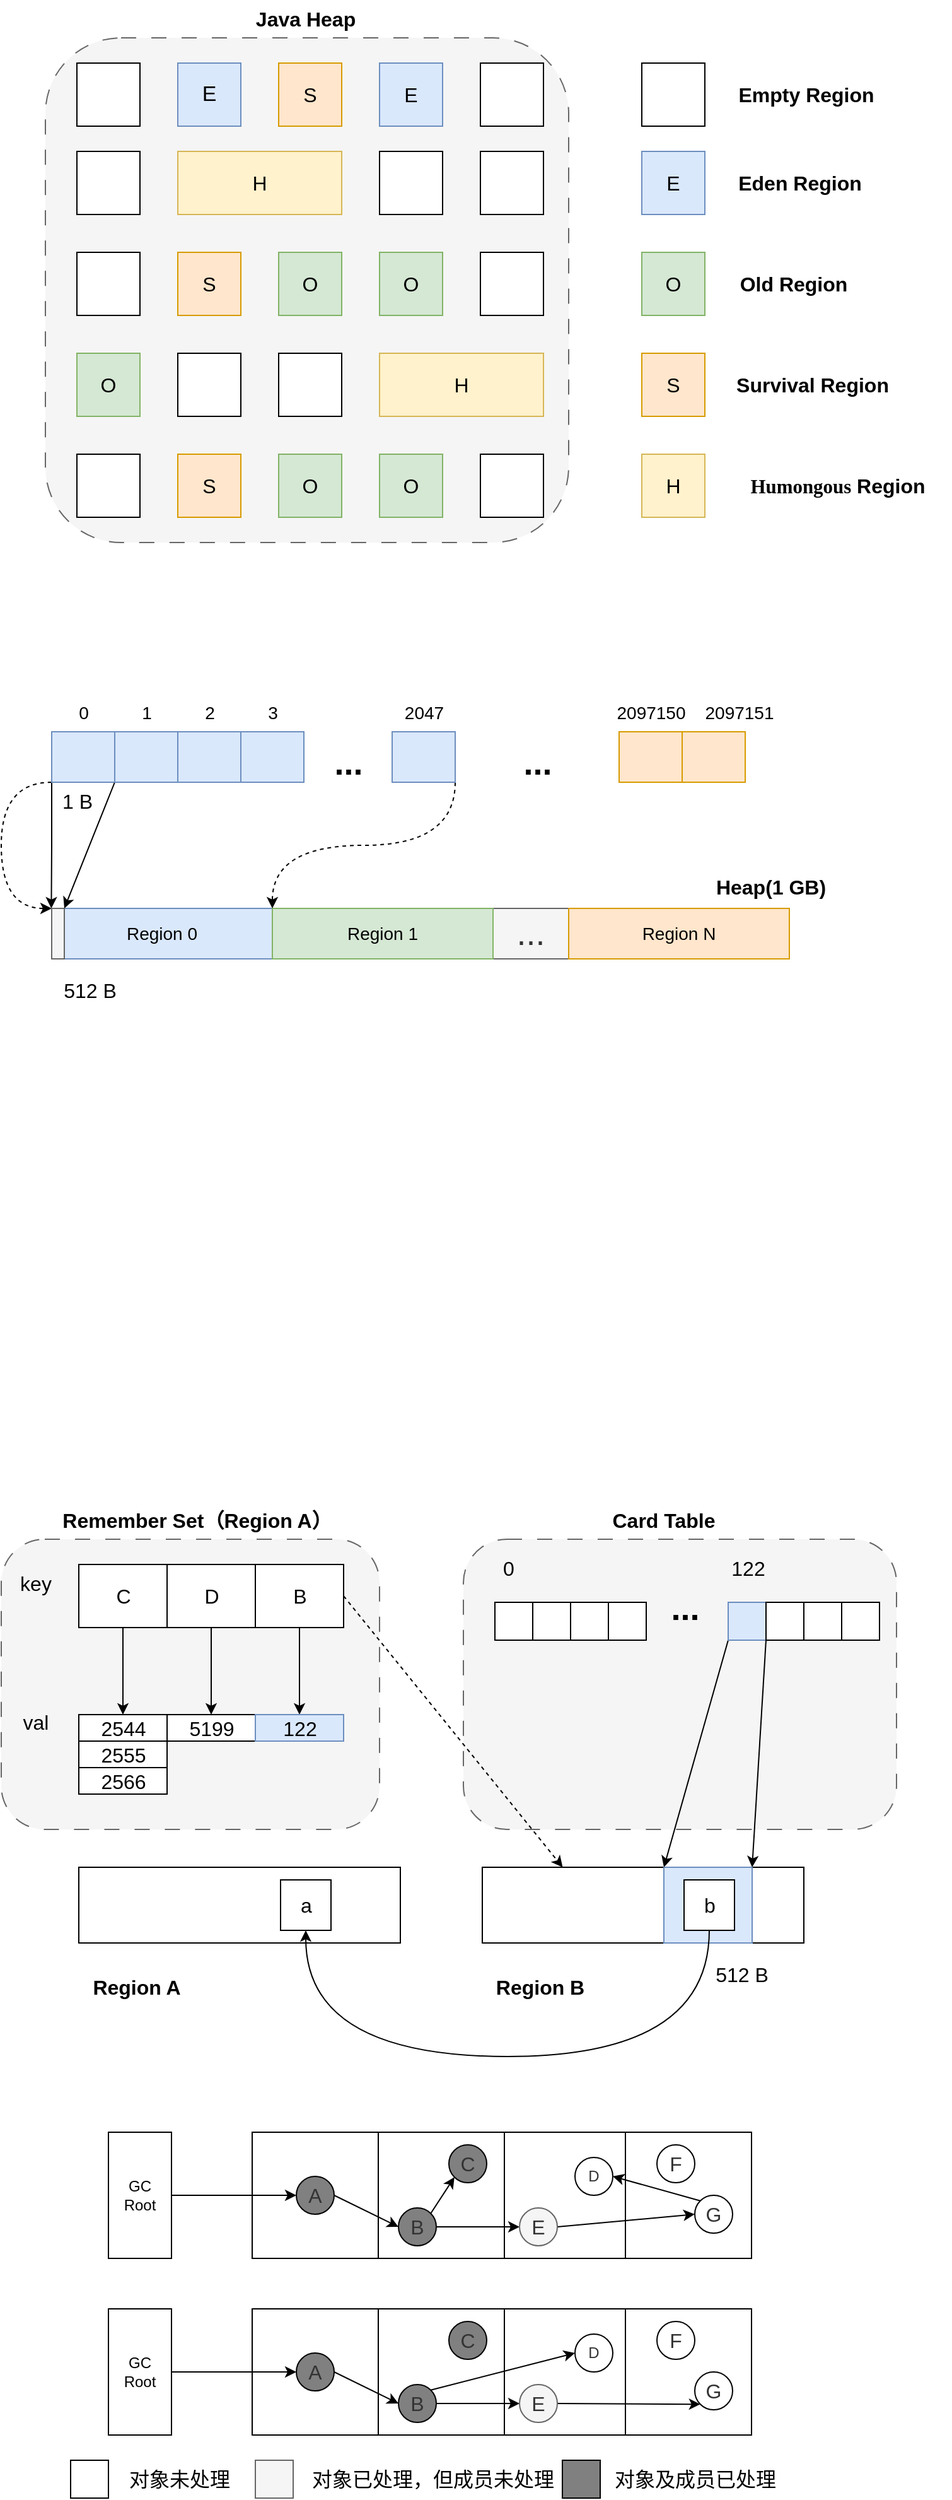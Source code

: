 <mxfile version="26.1.0">
  <diagram name="Page-1" id="daWoOnqVL3Qvlv4FxPXX">
    <mxGraphModel dx="1426" dy="755" grid="1" gridSize="10" guides="1" tooltips="1" connect="1" arrows="1" fold="1" page="1" pageScale="1" pageWidth="827" pageHeight="1169" math="0" shadow="0">
      <root>
        <mxCell id="0" />
        <mxCell id="1" parent="0" />
        <mxCell id="C7zwVaZpVoq7OwNHpYie-4" value="" style="rounded=1;whiteSpace=wrap;html=1;fillColor=#f5f5f5;fontColor=#333333;strokeColor=#666666;dashed=1;dashPattern=12 12;" vertex="1" parent="1">
          <mxGeometry x="426.5" y="1240" width="343.5" height="230" as="geometry" />
        </mxCell>
        <mxCell id="C7zwVaZpVoq7OwNHpYie-3" value="" style="rounded=1;whiteSpace=wrap;html=1;fillColor=#f5f5f5;fontColor=#333333;strokeColor=#666666;dashed=1;dashPattern=12 12;" vertex="1" parent="1">
          <mxGeometry x="60" y="1240" width="300" height="230" as="geometry" />
        </mxCell>
        <mxCell id="C7zwVaZpVoq7OwNHpYie-1" value="" style="rounded=1;whiteSpace=wrap;html=1;fillColor=#f5f5f5;fontColor=#333333;strokeColor=#666666;dashed=1;dashPattern=12 12;" vertex="1" parent="1">
          <mxGeometry x="95" y="50" width="415" height="400" as="geometry" />
        </mxCell>
        <mxCell id="U7i6rQqiulTeXCKuAOPm-145" value="" style="whiteSpace=wrap;html=1;aspect=fixed;" parent="1" vertex="1">
          <mxGeometry x="259" y="1850" width="100" height="100" as="geometry" />
        </mxCell>
        <mxCell id="U7i6rQqiulTeXCKuAOPm-147" value="" style="whiteSpace=wrap;html=1;aspect=fixed;" parent="1" vertex="1">
          <mxGeometry x="359" y="1850" width="100" height="100" as="geometry" />
        </mxCell>
        <mxCell id="U7i6rQqiulTeXCKuAOPm-148" value="" style="whiteSpace=wrap;html=1;aspect=fixed;" parent="1" vertex="1">
          <mxGeometry x="459" y="1850" width="100" height="100" as="geometry" />
        </mxCell>
        <mxCell id="U7i6rQqiulTeXCKuAOPm-149" value="" style="whiteSpace=wrap;html=1;aspect=fixed;" parent="1" vertex="1">
          <mxGeometry x="555" y="1850" width="100" height="100" as="geometry" />
        </mxCell>
        <mxCell id="U7i6rQqiulTeXCKuAOPm-124" value="" style="whiteSpace=wrap;html=1;aspect=fixed;" parent="1" vertex="1">
          <mxGeometry x="259" y="1710" width="100" height="100" as="geometry" />
        </mxCell>
        <mxCell id="U7i6rQqiulTeXCKuAOPm-126" value="" style="whiteSpace=wrap;html=1;aspect=fixed;" parent="1" vertex="1">
          <mxGeometry x="359" y="1710" width="100" height="100" as="geometry" />
        </mxCell>
        <mxCell id="U7i6rQqiulTeXCKuAOPm-127" value="" style="whiteSpace=wrap;html=1;aspect=fixed;" parent="1" vertex="1">
          <mxGeometry x="459" y="1710" width="100" height="100" as="geometry" />
        </mxCell>
        <mxCell id="U7i6rQqiulTeXCKuAOPm-128" value="" style="whiteSpace=wrap;html=1;aspect=fixed;" parent="1" vertex="1">
          <mxGeometry x="555" y="1710" width="100" height="100" as="geometry" />
        </mxCell>
        <mxCell id="U7i6rQqiulTeXCKuAOPm-97" value="" style="rounded=0;whiteSpace=wrap;html=1;" parent="1" vertex="1">
          <mxGeometry x="441.5" y="1500" width="255" height="60" as="geometry" />
        </mxCell>
        <mxCell id="U7i6rQqiulTeXCKuAOPm-117" value="" style="rounded=0;whiteSpace=wrap;html=1;fillColor=#dae8fc;strokeColor=#6c8ebf;" parent="1" vertex="1">
          <mxGeometry x="585.5" y="1500" width="70" height="60" as="geometry" />
        </mxCell>
        <mxCell id="U7i6rQqiulTeXCKuAOPm-2" value="" style="rounded=0;whiteSpace=wrap;html=1;shadow=0;" parent="1" vertex="1">
          <mxGeometry x="120" y="70" width="50" height="50" as="geometry" />
        </mxCell>
        <mxCell id="U7i6rQqiulTeXCKuAOPm-3" value="&lt;font style=&quot;font-size: 17px;&quot;&gt;E&lt;/font&gt;" style="rounded=0;whiteSpace=wrap;html=1;shadow=0;fillColor=#dae8fc;strokeColor=#6c8ebf;" parent="1" vertex="1">
          <mxGeometry x="200" y="70" width="50" height="50" as="geometry" />
        </mxCell>
        <mxCell id="U7i6rQqiulTeXCKuAOPm-4" value="S" style="rounded=0;whiteSpace=wrap;html=1;fontSize=16;shadow=0;fillColor=#ffe6cc;strokeColor=#d79b00;" parent="1" vertex="1">
          <mxGeometry x="280" y="70" width="50" height="50" as="geometry" />
        </mxCell>
        <mxCell id="U7i6rQqiulTeXCKuAOPm-5" value="E" style="rounded=0;whiteSpace=wrap;html=1;fontSize=16;shadow=0;fillColor=#dae8fc;strokeColor=#6c8ebf;" parent="1" vertex="1">
          <mxGeometry x="360" y="70" width="50" height="50" as="geometry" />
        </mxCell>
        <mxCell id="U7i6rQqiulTeXCKuAOPm-6" value="" style="rounded=0;whiteSpace=wrap;html=1;shadow=0;" parent="1" vertex="1">
          <mxGeometry x="440" y="70" width="50" height="50" as="geometry" />
        </mxCell>
        <mxCell id="U7i6rQqiulTeXCKuAOPm-7" value="" style="rounded=0;whiteSpace=wrap;html=1;shadow=0;" parent="1" vertex="1">
          <mxGeometry x="120" y="140" width="50" height="50" as="geometry" />
        </mxCell>
        <mxCell id="U7i6rQqiulTeXCKuAOPm-8" value="H" style="rounded=0;whiteSpace=wrap;html=1;fontSize=16;shadow=0;fillColor=#fff2cc;strokeColor=#d6b656;" parent="1" vertex="1">
          <mxGeometry x="200" y="140" width="130" height="50" as="geometry" />
        </mxCell>
        <mxCell id="U7i6rQqiulTeXCKuAOPm-10" value="" style="rounded=0;whiteSpace=wrap;html=1;shadow=0;" parent="1" vertex="1">
          <mxGeometry x="360" y="140" width="50" height="50" as="geometry" />
        </mxCell>
        <mxCell id="U7i6rQqiulTeXCKuAOPm-11" value="" style="rounded=0;whiteSpace=wrap;html=1;shadow=0;" parent="1" vertex="1">
          <mxGeometry x="440" y="140" width="50" height="50" as="geometry" />
        </mxCell>
        <mxCell id="U7i6rQqiulTeXCKuAOPm-12" value="" style="rounded=0;whiteSpace=wrap;html=1;shadow=0;" parent="1" vertex="1">
          <mxGeometry x="120" y="220" width="50" height="50" as="geometry" />
        </mxCell>
        <mxCell id="U7i6rQqiulTeXCKuAOPm-13" value="S" style="rounded=0;whiteSpace=wrap;html=1;fontSize=16;shadow=0;fillColor=#ffe6cc;strokeColor=#d79b00;" parent="1" vertex="1">
          <mxGeometry x="200" y="220" width="50" height="50" as="geometry" />
        </mxCell>
        <mxCell id="U7i6rQqiulTeXCKuAOPm-14" value="O" style="rounded=0;whiteSpace=wrap;html=1;fontSize=16;shadow=0;fillColor=#d5e8d4;strokeColor=#82b366;" parent="1" vertex="1">
          <mxGeometry x="280" y="220" width="50" height="50" as="geometry" />
        </mxCell>
        <mxCell id="U7i6rQqiulTeXCKuAOPm-15" value="O" style="rounded=0;whiteSpace=wrap;html=1;fontSize=16;shadow=0;fillColor=#d5e8d4;strokeColor=#82b366;" parent="1" vertex="1">
          <mxGeometry x="360" y="220" width="50" height="50" as="geometry" />
        </mxCell>
        <mxCell id="U7i6rQqiulTeXCKuAOPm-16" value="" style="rounded=0;whiteSpace=wrap;html=1;shadow=0;" parent="1" vertex="1">
          <mxGeometry x="440" y="220" width="50" height="50" as="geometry" />
        </mxCell>
        <mxCell id="U7i6rQqiulTeXCKuAOPm-17" value="O" style="rounded=0;whiteSpace=wrap;html=1;fontSize=16;shadow=0;fillColor=#d5e8d4;strokeColor=#82b366;" parent="1" vertex="1">
          <mxGeometry x="120" y="300" width="50" height="50" as="geometry" />
        </mxCell>
        <mxCell id="U7i6rQqiulTeXCKuAOPm-18" value="" style="rounded=0;whiteSpace=wrap;html=1;shadow=0;" parent="1" vertex="1">
          <mxGeometry x="200" y="300" width="50" height="50" as="geometry" />
        </mxCell>
        <mxCell id="U7i6rQqiulTeXCKuAOPm-19" value="" style="rounded=0;whiteSpace=wrap;html=1;shadow=0;" parent="1" vertex="1">
          <mxGeometry x="280" y="300" width="50" height="50" as="geometry" />
        </mxCell>
        <mxCell id="U7i6rQqiulTeXCKuAOPm-21" value="H" style="rounded=0;whiteSpace=wrap;html=1;fontSize=16;shadow=0;fillColor=#fff2cc;strokeColor=#d6b656;" parent="1" vertex="1">
          <mxGeometry x="360" y="300" width="130" height="50" as="geometry" />
        </mxCell>
        <mxCell id="U7i6rQqiulTeXCKuAOPm-22" value="" style="rounded=0;whiteSpace=wrap;html=1;shadow=0;" parent="1" vertex="1">
          <mxGeometry x="568" y="70" width="50" height="50" as="geometry" />
        </mxCell>
        <mxCell id="U7i6rQqiulTeXCKuAOPm-23" value="&lt;font style=&quot;font-size: 16px;&quot;&gt;&lt;b&gt;Empty Region&lt;/b&gt;&lt;/font&gt;" style="text;html=1;align=center;verticalAlign=middle;resizable=0;points=[];autosize=1;strokeColor=none;fillColor=none;shadow=0;" parent="1" vertex="1">
          <mxGeometry x="633" y="80" width="130" height="30" as="geometry" />
        </mxCell>
        <mxCell id="U7i6rQqiulTeXCKuAOPm-24" value="E" style="rounded=0;whiteSpace=wrap;html=1;fontSize=16;shadow=0;fillColor=#dae8fc;strokeColor=#6c8ebf;" parent="1" vertex="1">
          <mxGeometry x="568" y="140" width="50" height="50" as="geometry" />
        </mxCell>
        <mxCell id="U7i6rQqiulTeXCKuAOPm-25" value="&lt;font style=&quot;font-size: 16px;&quot;&gt;&lt;b&gt;Eden Region&lt;/b&gt;&lt;/font&gt;" style="text;html=1;align=center;verticalAlign=middle;resizable=0;points=[];autosize=1;strokeColor=none;fillColor=none;shadow=0;" parent="1" vertex="1">
          <mxGeometry x="633" y="150" width="120" height="30" as="geometry" />
        </mxCell>
        <mxCell id="U7i6rQqiulTeXCKuAOPm-26" value="O" style="rounded=0;whiteSpace=wrap;html=1;fontSize=16;shadow=0;fillColor=#d5e8d4;strokeColor=#82b366;" parent="1" vertex="1">
          <mxGeometry x="568" y="220" width="50" height="50" as="geometry" />
        </mxCell>
        <mxCell id="U7i6rQqiulTeXCKuAOPm-27" value="&lt;font style=&quot;font-size: 16px;&quot;&gt;&lt;b&gt;Old Region&lt;/b&gt;&lt;/font&gt;" style="text;html=1;align=center;verticalAlign=middle;resizable=0;points=[];autosize=1;strokeColor=none;fillColor=none;shadow=0;" parent="1" vertex="1">
          <mxGeometry x="633" y="230" width="110" height="30" as="geometry" />
        </mxCell>
        <mxCell id="U7i6rQqiulTeXCKuAOPm-28" value="S" style="rounded=0;whiteSpace=wrap;html=1;fontSize=16;shadow=0;fillColor=#ffe6cc;strokeColor=#d79b00;" parent="1" vertex="1">
          <mxGeometry x="568" y="300" width="50" height="50" as="geometry" />
        </mxCell>
        <mxCell id="U7i6rQqiulTeXCKuAOPm-29" value="&lt;font style=&quot;font-size: 16px;&quot;&gt;&lt;b&gt;Survival Region&lt;/b&gt;&lt;/font&gt;" style="text;html=1;align=center;verticalAlign=middle;resizable=0;points=[];autosize=1;strokeColor=none;fillColor=none;shadow=0;" parent="1" vertex="1">
          <mxGeometry x="633" y="310" width="140" height="30" as="geometry" />
        </mxCell>
        <mxCell id="U7i6rQqiulTeXCKuAOPm-30" value="" style="rounded=0;whiteSpace=wrap;html=1;shadow=0;" parent="1" vertex="1">
          <mxGeometry x="120" y="380" width="50" height="50" as="geometry" />
        </mxCell>
        <mxCell id="U7i6rQqiulTeXCKuAOPm-31" value="S" style="rounded=0;whiteSpace=wrap;html=1;fontSize=16;shadow=0;fillColor=#ffe6cc;strokeColor=#d79b00;" parent="1" vertex="1">
          <mxGeometry x="200" y="380" width="50" height="50" as="geometry" />
        </mxCell>
        <mxCell id="U7i6rQqiulTeXCKuAOPm-32" value="O" style="rounded=0;whiteSpace=wrap;html=1;fontSize=16;shadow=0;fillColor=#d5e8d4;strokeColor=#82b366;" parent="1" vertex="1">
          <mxGeometry x="280" y="380" width="50" height="50" as="geometry" />
        </mxCell>
        <mxCell id="U7i6rQqiulTeXCKuAOPm-33" value="O" style="rounded=0;whiteSpace=wrap;html=1;fontSize=16;shadow=0;fillColor=#d5e8d4;strokeColor=#82b366;" parent="1" vertex="1">
          <mxGeometry x="360" y="380" width="50" height="50" as="geometry" />
        </mxCell>
        <mxCell id="U7i6rQqiulTeXCKuAOPm-34" value="" style="rounded=0;whiteSpace=wrap;html=1;shadow=0;" parent="1" vertex="1">
          <mxGeometry x="440" y="380" width="50" height="50" as="geometry" />
        </mxCell>
        <mxCell id="U7i6rQqiulTeXCKuAOPm-35" value="H" style="rounded=0;whiteSpace=wrap;html=1;fontSize=16;shadow=0;fillColor=#fff2cc;strokeColor=#d6b656;" parent="1" vertex="1">
          <mxGeometry x="568" y="380" width="50" height="50" as="geometry" />
        </mxCell>
        <mxCell id="U7i6rQqiulTeXCKuAOPm-36" value="&lt;font style=&quot;font-size: 16px;&quot;&gt;&lt;b&gt;&lt;span style=&quot;font-family: 微软雅黑; font-size: 11.598pt; background-color: transparent; color: light-dark(rgb(0, 0, 0), rgb(255, 255, 255));&quot;&gt;Humongous&lt;/span&gt;&amp;nbsp;Region&lt;/b&gt;&lt;/font&gt;" style="text;html=1;align=center;verticalAlign=middle;resizable=0;points=[];autosize=1;strokeColor=none;fillColor=none;shadow=0;" parent="1" vertex="1">
          <mxGeometry x="633" y="390" width="180" height="30" as="geometry" />
        </mxCell>
        <mxCell id="U7i6rQqiulTeXCKuAOPm-64" style="edgeStyle=orthogonalEdgeStyle;rounded=0;orthogonalLoop=1;jettySize=auto;html=1;exitX=0;exitY=1;exitDx=0;exitDy=0;shadow=0;" parent="1" source="U7i6rQqiulTeXCKuAOPm-38" edge="1">
          <mxGeometry relative="1" as="geometry">
            <mxPoint x="99.71" y="740" as="targetPoint" />
          </mxGeometry>
        </mxCell>
        <mxCell id="U7i6rQqiulTeXCKuAOPm-72" style="edgeStyle=orthogonalEdgeStyle;rounded=0;orthogonalLoop=1;jettySize=auto;html=1;exitX=0;exitY=1;exitDx=0;exitDy=0;curved=1;entryX=0;entryY=0;entryDx=0;entryDy=0;dashed=1;shadow=0;" parent="1" source="U7i6rQqiulTeXCKuAOPm-38" target="U7i6rQqiulTeXCKuAOPm-48" edge="1">
          <mxGeometry relative="1" as="geometry">
            <mxPoint x="40" y="720" as="targetPoint" />
            <Array as="points">
              <mxPoint x="60" y="640" />
              <mxPoint x="60" y="740" />
            </Array>
          </mxGeometry>
        </mxCell>
        <mxCell id="U7i6rQqiulTeXCKuAOPm-38" value="" style="rounded=0;whiteSpace=wrap;html=1;shadow=0;fillColor=#dae8fc;strokeColor=#6c8ebf;" parent="1" vertex="1">
          <mxGeometry x="100" y="600" width="50" height="40" as="geometry" />
        </mxCell>
        <mxCell id="U7i6rQqiulTeXCKuAOPm-39" value="&lt;font style=&quot;font-size: 14px;&quot;&gt;Region 0&lt;/font&gt;" style="rounded=0;whiteSpace=wrap;html=1;shadow=0;fillColor=#dae8fc;strokeColor=#6c8ebf;" parent="1" vertex="1">
          <mxGeometry x="100" y="740" width="175" height="40" as="geometry" />
        </mxCell>
        <mxCell id="U7i6rQqiulTeXCKuAOPm-41" value="&lt;font style=&quot;font-size: 27px;&quot;&gt;...&lt;/font&gt;" style="rounded=0;whiteSpace=wrap;html=1;shadow=0;fillColor=#f5f5f5;fontColor=#333333;strokeColor=#666666;" parent="1" vertex="1">
          <mxGeometry x="450" y="740" width="60" height="40" as="geometry" />
        </mxCell>
        <mxCell id="U7i6rQqiulTeXCKuAOPm-43" value="&lt;font style=&quot;font-size: 14px;&quot;&gt;Region 1&lt;/font&gt;" style="rounded=0;whiteSpace=wrap;html=1;shadow=0;fillColor=#d5e8d4;strokeColor=#82b366;" parent="1" vertex="1">
          <mxGeometry x="275" y="740" width="175" height="40" as="geometry" />
        </mxCell>
        <mxCell id="U7i6rQqiulTeXCKuAOPm-44" value="&lt;font style=&quot;font-size: 14px;&quot;&gt;Region N&lt;/font&gt;" style="rounded=0;whiteSpace=wrap;html=1;shadow=0;fillColor=#ffe6cc;strokeColor=#d79b00;" parent="1" vertex="1">
          <mxGeometry x="510" y="740" width="175" height="40" as="geometry" />
        </mxCell>
        <mxCell id="U7i6rQqiulTeXCKuAOPm-48" value="" style="rounded=0;whiteSpace=wrap;html=1;fillColor=#f5f5f5;fontColor=#333333;strokeColor=#666666;shadow=0;" parent="1" vertex="1">
          <mxGeometry x="100" y="740" width="10" height="40" as="geometry" />
        </mxCell>
        <mxCell id="U7i6rQqiulTeXCKuAOPm-65" style="rounded=0;orthogonalLoop=1;jettySize=auto;html=1;exitX=0;exitY=1;exitDx=0;exitDy=0;entryX=1;entryY=0;entryDx=0;entryDy=0;shadow=0;" parent="1" source="U7i6rQqiulTeXCKuAOPm-49" target="U7i6rQqiulTeXCKuAOPm-48" edge="1">
          <mxGeometry relative="1" as="geometry" />
        </mxCell>
        <mxCell id="U7i6rQqiulTeXCKuAOPm-49" value="" style="rounded=0;whiteSpace=wrap;html=1;shadow=0;fillColor=#dae8fc;strokeColor=#6c8ebf;" parent="1" vertex="1">
          <mxGeometry x="150" y="600" width="50" height="40" as="geometry" />
        </mxCell>
        <mxCell id="U7i6rQqiulTeXCKuAOPm-50" value="" style="rounded=0;whiteSpace=wrap;html=1;shadow=0;fillColor=#dae8fc;strokeColor=#6c8ebf;" parent="1" vertex="1">
          <mxGeometry x="200" y="600" width="50" height="40" as="geometry" />
        </mxCell>
        <mxCell id="U7i6rQqiulTeXCKuAOPm-51" value="" style="rounded=0;whiteSpace=wrap;html=1;shadow=0;fillColor=#dae8fc;strokeColor=#6c8ebf;" parent="1" vertex="1">
          <mxGeometry x="250" y="600" width="50" height="40" as="geometry" />
        </mxCell>
        <mxCell id="U7i6rQqiulTeXCKuAOPm-52" value="&lt;font style=&quot;font-size: 27px;&quot;&gt;&lt;b&gt;...&lt;/b&gt;&lt;/font&gt;" style="text;html=1;align=center;verticalAlign=middle;resizable=0;points=[];autosize=1;strokeColor=none;fillColor=none;shadow=0;" parent="1" vertex="1">
          <mxGeometry x="310" y="600" width="50" height="50" as="geometry" />
        </mxCell>
        <mxCell id="U7i6rQqiulTeXCKuAOPm-73" style="edgeStyle=orthogonalEdgeStyle;rounded=0;orthogonalLoop=1;jettySize=auto;html=1;exitX=1;exitY=1;exitDx=0;exitDy=0;entryX=0;entryY=0;entryDx=0;entryDy=0;curved=1;dashed=1;shadow=0;" parent="1" source="U7i6rQqiulTeXCKuAOPm-53" target="U7i6rQqiulTeXCKuAOPm-43" edge="1">
          <mxGeometry relative="1" as="geometry" />
        </mxCell>
        <mxCell id="U7i6rQqiulTeXCKuAOPm-53" value="" style="rounded=0;whiteSpace=wrap;html=1;shadow=0;fillColor=#dae8fc;strokeColor=#6c8ebf;" parent="1" vertex="1">
          <mxGeometry x="370" y="600" width="50" height="40" as="geometry" />
        </mxCell>
        <mxCell id="U7i6rQqiulTeXCKuAOPm-54" value="" style="rounded=0;whiteSpace=wrap;html=1;shadow=0;fillColor=#ffe6cc;strokeColor=#d79b00;" parent="1" vertex="1">
          <mxGeometry x="550" y="600" width="50" height="40" as="geometry" />
        </mxCell>
        <mxCell id="U7i6rQqiulTeXCKuAOPm-55" value="" style="rounded=0;whiteSpace=wrap;html=1;shadow=0;fillColor=#ffe6cc;strokeColor=#d79b00;" parent="1" vertex="1">
          <mxGeometry x="600" y="600" width="50" height="40" as="geometry" />
        </mxCell>
        <mxCell id="U7i6rQqiulTeXCKuAOPm-56" value="&lt;font style=&quot;font-size: 27px;&quot;&gt;&lt;span&gt;...&lt;/span&gt;&lt;/font&gt;" style="text;html=1;align=center;verticalAlign=middle;resizable=0;points=[];autosize=1;strokeColor=none;fillColor=none;shadow=0;fontStyle=1" parent="1" vertex="1">
          <mxGeometry x="460" y="600" width="50" height="50" as="geometry" />
        </mxCell>
        <mxCell id="U7i6rQqiulTeXCKuAOPm-58" value="&lt;font style=&quot;font-size: 16px;&quot;&gt;1 B&lt;/font&gt;" style="text;html=1;align=center;verticalAlign=middle;resizable=0;points=[];autosize=1;strokeColor=none;fillColor=none;shadow=0;" parent="1" vertex="1">
          <mxGeometry x="95" y="640" width="50" height="30" as="geometry" />
        </mxCell>
        <mxCell id="U7i6rQqiulTeXCKuAOPm-59" value="&lt;font style=&quot;font-size: 16px;&quot;&gt;512 B&lt;/font&gt;" style="text;html=1;align=center;verticalAlign=middle;resizable=0;points=[];autosize=1;strokeColor=none;fillColor=none;shadow=0;" parent="1" vertex="1">
          <mxGeometry x="95" y="790" width="70" height="30" as="geometry" />
        </mxCell>
        <mxCell id="U7i6rQqiulTeXCKuAOPm-66" value="&lt;font style=&quot;font-size: 14px;&quot;&gt;0&lt;/font&gt;" style="text;html=1;align=center;verticalAlign=middle;resizable=0;points=[];autosize=1;strokeColor=none;fillColor=none;shadow=0;" parent="1" vertex="1">
          <mxGeometry x="110" y="570" width="30" height="30" as="geometry" />
        </mxCell>
        <mxCell id="U7i6rQqiulTeXCKuAOPm-67" value="&lt;font style=&quot;font-size: 14px;&quot;&gt;1&lt;/font&gt;" style="text;html=1;align=center;verticalAlign=middle;resizable=0;points=[];autosize=1;strokeColor=none;fillColor=none;shadow=0;" parent="1" vertex="1">
          <mxGeometry x="160" y="570" width="30" height="30" as="geometry" />
        </mxCell>
        <mxCell id="U7i6rQqiulTeXCKuAOPm-68" value="&lt;font style=&quot;font-size: 14px;&quot;&gt;2&lt;/font&gt;" style="text;html=1;align=center;verticalAlign=middle;resizable=0;points=[];autosize=1;strokeColor=none;fillColor=none;shadow=0;" parent="1" vertex="1">
          <mxGeometry x="210" y="570" width="30" height="30" as="geometry" />
        </mxCell>
        <mxCell id="U7i6rQqiulTeXCKuAOPm-69" value="&lt;font style=&quot;font-size: 14px;&quot;&gt;3&lt;/font&gt;" style="text;html=1;align=center;verticalAlign=middle;resizable=0;points=[];autosize=1;strokeColor=none;fillColor=none;shadow=0;" parent="1" vertex="1">
          <mxGeometry x="260" y="570" width="30" height="30" as="geometry" />
        </mxCell>
        <mxCell id="U7i6rQqiulTeXCKuAOPm-71" value="&lt;font style=&quot;font-size: 14px;&quot;&gt;2047&lt;/font&gt;" style="text;html=1;align=center;verticalAlign=middle;resizable=0;points=[];autosize=1;strokeColor=none;fillColor=none;shadow=0;" parent="1" vertex="1">
          <mxGeometry x="370" y="570" width="50" height="30" as="geometry" />
        </mxCell>
        <mxCell id="U7i6rQqiulTeXCKuAOPm-74" value="&lt;font style=&quot;font-size: 14px;&quot;&gt;2097150&lt;/font&gt;" style="text;html=1;align=center;verticalAlign=middle;resizable=0;points=[];autosize=1;strokeColor=none;fillColor=none;shadow=0;" parent="1" vertex="1">
          <mxGeometry x="535" y="569.5" width="80" height="30" as="geometry" />
        </mxCell>
        <mxCell id="U7i6rQqiulTeXCKuAOPm-75" value="&lt;font style=&quot;font-size: 14px;&quot;&gt;2097151&lt;/font&gt;" style="text;html=1;align=center;verticalAlign=middle;resizable=0;points=[];autosize=1;strokeColor=none;fillColor=none;shadow=0;" parent="1" vertex="1">
          <mxGeometry x="605" y="569.5" width="80" height="30" as="geometry" />
        </mxCell>
        <mxCell id="U7i6rQqiulTeXCKuAOPm-76" value="&lt;font style=&quot;font-size: 16px;&quot;&gt;&lt;b&gt;Heap(1 GB)&lt;/b&gt;&lt;/font&gt;" style="text;html=1;align=center;verticalAlign=middle;resizable=0;points=[];autosize=1;strokeColor=none;fillColor=none;" parent="1" vertex="1">
          <mxGeometry x="615" y="708" width="110" height="30" as="geometry" />
        </mxCell>
        <mxCell id="U7i6rQqiulTeXCKuAOPm-92" style="edgeStyle=orthogonalEdgeStyle;rounded=0;orthogonalLoop=1;jettySize=auto;html=1;exitX=0.5;exitY=1;exitDx=0;exitDy=0;entryX=0.5;entryY=0;entryDx=0;entryDy=0;" parent="1" source="U7i6rQqiulTeXCKuAOPm-80" target="U7i6rQqiulTeXCKuAOPm-85" edge="1">
          <mxGeometry relative="1" as="geometry" />
        </mxCell>
        <mxCell id="U7i6rQqiulTeXCKuAOPm-80" value="&lt;font style=&quot;font-size: 16px;&quot;&gt;C&lt;/font&gt;" style="rounded=0;whiteSpace=wrap;html=1;" parent="1" vertex="1">
          <mxGeometry x="121.5" y="1260" width="70" height="50" as="geometry" />
        </mxCell>
        <mxCell id="U7i6rQqiulTeXCKuAOPm-91" style="edgeStyle=orthogonalEdgeStyle;rounded=0;orthogonalLoop=1;jettySize=auto;html=1;exitX=0.5;exitY=1;exitDx=0;exitDy=0;entryX=0.5;entryY=0;entryDx=0;entryDy=0;" parent="1" source="U7i6rQqiulTeXCKuAOPm-81" target="U7i6rQqiulTeXCKuAOPm-88" edge="1">
          <mxGeometry relative="1" as="geometry" />
        </mxCell>
        <mxCell id="U7i6rQqiulTeXCKuAOPm-81" value="&lt;font style=&quot;font-size: 16px;&quot;&gt;D&lt;/font&gt;" style="rounded=0;whiteSpace=wrap;html=1;" parent="1" vertex="1">
          <mxGeometry x="191.5" y="1260" width="70" height="50" as="geometry" />
        </mxCell>
        <mxCell id="U7i6rQqiulTeXCKuAOPm-90" style="edgeStyle=orthogonalEdgeStyle;rounded=0;orthogonalLoop=1;jettySize=auto;html=1;exitX=0.5;exitY=1;exitDx=0;exitDy=0;entryX=0.5;entryY=0;entryDx=0;entryDy=0;" parent="1" source="U7i6rQqiulTeXCKuAOPm-82" target="U7i6rQqiulTeXCKuAOPm-89" edge="1">
          <mxGeometry relative="1" as="geometry" />
        </mxCell>
        <mxCell id="U7i6rQqiulTeXCKuAOPm-122" style="rounded=0;orthogonalLoop=1;jettySize=auto;html=1;exitX=1;exitY=0.5;exitDx=0;exitDy=0;entryX=0.25;entryY=0;entryDx=0;entryDy=0;dashed=1;" parent="1" source="U7i6rQqiulTeXCKuAOPm-82" target="U7i6rQqiulTeXCKuAOPm-97" edge="1">
          <mxGeometry relative="1" as="geometry" />
        </mxCell>
        <mxCell id="U7i6rQqiulTeXCKuAOPm-82" value="&lt;font style=&quot;font-size: 16px;&quot;&gt;B&lt;/font&gt;" style="rounded=0;whiteSpace=wrap;html=1;" parent="1" vertex="1">
          <mxGeometry x="261.5" y="1260" width="70" height="50" as="geometry" />
        </mxCell>
        <mxCell id="U7i6rQqiulTeXCKuAOPm-83" value="&lt;font style=&quot;font-size: 16px;&quot;&gt;&lt;b&gt;Remember Set（Region A）&lt;/b&gt;&lt;/font&gt;" style="text;html=1;align=center;verticalAlign=middle;resizable=0;points=[];autosize=1;strokeColor=none;fillColor=none;" parent="1" vertex="1">
          <mxGeometry x="95" y="1210" width="240" height="30" as="geometry" />
        </mxCell>
        <mxCell id="U7i6rQqiulTeXCKuAOPm-84" value="&lt;font style=&quot;font-size: 16px;&quot;&gt;key&lt;/font&gt;" style="text;html=1;align=center;verticalAlign=middle;resizable=0;points=[];autosize=1;strokeColor=none;fillColor=none;" parent="1" vertex="1">
          <mxGeometry x="61.5" y="1260" width="50" height="30" as="geometry" />
        </mxCell>
        <mxCell id="U7i6rQqiulTeXCKuAOPm-85" value="&lt;font style=&quot;font-size: 16px;&quot;&gt;2544&lt;/font&gt;" style="rounded=0;whiteSpace=wrap;html=1;" parent="1" vertex="1">
          <mxGeometry x="121.5" y="1379" width="70" height="21" as="geometry" />
        </mxCell>
        <mxCell id="U7i6rQqiulTeXCKuAOPm-86" value="&lt;font style=&quot;font-size: 16px;&quot;&gt;2555&lt;/font&gt;" style="rounded=0;whiteSpace=wrap;html=1;" parent="1" vertex="1">
          <mxGeometry x="121.5" y="1400" width="70" height="21" as="geometry" />
        </mxCell>
        <mxCell id="U7i6rQqiulTeXCKuAOPm-87" value="&lt;font style=&quot;font-size: 16px;&quot;&gt;2566&lt;/font&gt;" style="rounded=0;whiteSpace=wrap;html=1;" parent="1" vertex="1">
          <mxGeometry x="121.5" y="1421" width="70" height="21" as="geometry" />
        </mxCell>
        <mxCell id="U7i6rQqiulTeXCKuAOPm-88" value="&lt;font style=&quot;font-size: 16px;&quot;&gt;5199&lt;/font&gt;" style="rounded=0;whiteSpace=wrap;html=1;" parent="1" vertex="1">
          <mxGeometry x="191.5" y="1379" width="70" height="21" as="geometry" />
        </mxCell>
        <mxCell id="U7i6rQqiulTeXCKuAOPm-89" value="&lt;font style=&quot;font-size: 16px;&quot;&gt;122&lt;/font&gt;" style="rounded=0;whiteSpace=wrap;html=1;fillColor=#dae8fc;strokeColor=#6c8ebf;" parent="1" vertex="1">
          <mxGeometry x="261.5" y="1379" width="70" height="21" as="geometry" />
        </mxCell>
        <mxCell id="U7i6rQqiulTeXCKuAOPm-93" value="&lt;font style=&quot;font-size: 16px;&quot;&gt;val&lt;/font&gt;" style="text;html=1;align=center;verticalAlign=middle;resizable=0;points=[];autosize=1;strokeColor=none;fillColor=none;" parent="1" vertex="1">
          <mxGeometry x="66.5" y="1370" width="40" height="30" as="geometry" />
        </mxCell>
        <mxCell id="U7i6rQqiulTeXCKuAOPm-94" value="" style="rounded=0;whiteSpace=wrap;html=1;" parent="1" vertex="1">
          <mxGeometry x="121.5" y="1500" width="255" height="60" as="geometry" />
        </mxCell>
        <mxCell id="U7i6rQqiulTeXCKuAOPm-95" value="&lt;font style=&quot;font-size: 16px;&quot;&gt;&lt;b&gt;Region A&lt;/b&gt;&lt;/font&gt;" style="text;html=1;align=center;verticalAlign=middle;resizable=0;points=[];autosize=1;strokeColor=none;fillColor=none;" parent="1" vertex="1">
          <mxGeometry x="121.5" y="1580" width="90" height="30" as="geometry" />
        </mxCell>
        <mxCell id="U7i6rQqiulTeXCKuAOPm-96" value="&lt;font style=&quot;font-size: 16px;&quot;&gt;a&lt;/font&gt;" style="rounded=0;whiteSpace=wrap;html=1;" parent="1" vertex="1">
          <mxGeometry x="281.5" y="1510" width="40" height="40" as="geometry" />
        </mxCell>
        <mxCell id="U7i6rQqiulTeXCKuAOPm-98" value="&lt;font style=&quot;font-size: 16px;&quot;&gt;&lt;b&gt;Region B&lt;/b&gt;&lt;/font&gt;" style="text;html=1;align=center;verticalAlign=middle;resizable=0;points=[];autosize=1;strokeColor=none;fillColor=none;" parent="1" vertex="1">
          <mxGeometry x="441.5" y="1580" width="90" height="30" as="geometry" />
        </mxCell>
        <mxCell id="U7i6rQqiulTeXCKuAOPm-121" style="edgeStyle=orthogonalEdgeStyle;rounded=0;orthogonalLoop=1;jettySize=auto;html=1;exitX=0.5;exitY=1;exitDx=0;exitDy=0;entryX=0.5;entryY=1;entryDx=0;entryDy=0;curved=1;" parent="1" source="U7i6rQqiulTeXCKuAOPm-99" target="U7i6rQqiulTeXCKuAOPm-96" edge="1">
          <mxGeometry relative="1" as="geometry">
            <Array as="points">
              <mxPoint x="621.5" y="1650" />
              <mxPoint x="301.5" y="1650" />
            </Array>
          </mxGeometry>
        </mxCell>
        <mxCell id="U7i6rQqiulTeXCKuAOPm-99" value="&lt;font style=&quot;font-size: 16px;&quot;&gt;b&lt;/font&gt;" style="rounded=0;whiteSpace=wrap;html=1;" parent="1" vertex="1">
          <mxGeometry x="601.5" y="1510" width="40" height="40" as="geometry" />
        </mxCell>
        <mxCell id="U7i6rQqiulTeXCKuAOPm-101" value="" style="rounded=0;whiteSpace=wrap;html=1;" parent="1" vertex="1">
          <mxGeometry x="451.5" y="1290" width="30" height="30" as="geometry" />
        </mxCell>
        <mxCell id="U7i6rQqiulTeXCKuAOPm-104" value="&lt;font style=&quot;font-size: 16px;&quot;&gt;&lt;b&gt;Card Table&lt;/b&gt;&lt;/font&gt;" style="text;html=1;align=center;verticalAlign=middle;resizable=0;points=[];autosize=1;strokeColor=none;fillColor=none;" parent="1" vertex="1">
          <mxGeometry x="530" y="1210" width="110" height="30" as="geometry" />
        </mxCell>
        <mxCell id="U7i6rQqiulTeXCKuAOPm-105" value="&lt;font style=&quot;font-size: 16px;&quot;&gt;0&lt;/font&gt;" style="text;html=1;align=center;verticalAlign=middle;resizable=0;points=[];autosize=1;strokeColor=none;fillColor=none;" parent="1" vertex="1">
          <mxGeometry x="446.5" y="1248" width="30" height="30" as="geometry" />
        </mxCell>
        <mxCell id="U7i6rQqiulTeXCKuAOPm-106" value="" style="rounded=0;whiteSpace=wrap;html=1;" parent="1" vertex="1">
          <mxGeometry x="481.5" y="1290" width="30" height="30" as="geometry" />
        </mxCell>
        <mxCell id="U7i6rQqiulTeXCKuAOPm-107" value="" style="rounded=0;whiteSpace=wrap;html=1;" parent="1" vertex="1">
          <mxGeometry x="511.5" y="1290" width="30" height="30" as="geometry" />
        </mxCell>
        <mxCell id="U7i6rQqiulTeXCKuAOPm-108" value="" style="rounded=0;whiteSpace=wrap;html=1;" parent="1" vertex="1">
          <mxGeometry x="541.5" y="1290" width="30" height="30" as="geometry" />
        </mxCell>
        <mxCell id="U7i6rQqiulTeXCKuAOPm-111" value="&lt;font style=&quot;font-size: 27px;&quot;&gt;&lt;b&gt;...&lt;/b&gt;&lt;/font&gt;" style="text;html=1;align=center;verticalAlign=middle;resizable=0;points=[];autosize=1;strokeColor=none;fillColor=none;shadow=0;" parent="1" vertex="1">
          <mxGeometry x="576.5" y="1270" width="50" height="50" as="geometry" />
        </mxCell>
        <mxCell id="U7i6rQqiulTeXCKuAOPm-118" style="rounded=0;orthogonalLoop=1;jettySize=auto;html=1;exitX=0;exitY=1;exitDx=0;exitDy=0;entryX=0;entryY=0;entryDx=0;entryDy=0;" parent="1" source="U7i6rQqiulTeXCKuAOPm-112" target="U7i6rQqiulTeXCKuAOPm-117" edge="1">
          <mxGeometry relative="1" as="geometry" />
        </mxCell>
        <mxCell id="U7i6rQqiulTeXCKuAOPm-119" style="rounded=0;orthogonalLoop=1;jettySize=auto;html=1;exitX=1;exitY=1;exitDx=0;exitDy=0;entryX=1;entryY=0;entryDx=0;entryDy=0;" parent="1" source="U7i6rQqiulTeXCKuAOPm-112" target="U7i6rQqiulTeXCKuAOPm-117" edge="1">
          <mxGeometry relative="1" as="geometry" />
        </mxCell>
        <mxCell id="U7i6rQqiulTeXCKuAOPm-112" value="" style="rounded=0;whiteSpace=wrap;html=1;fillColor=#dae8fc;strokeColor=#6c8ebf;" parent="1" vertex="1">
          <mxGeometry x="636.5" y="1290" width="30" height="30" as="geometry" />
        </mxCell>
        <mxCell id="U7i6rQqiulTeXCKuAOPm-113" value="" style="rounded=0;whiteSpace=wrap;html=1;" parent="1" vertex="1">
          <mxGeometry x="666.5" y="1290" width="30" height="30" as="geometry" />
        </mxCell>
        <mxCell id="U7i6rQqiulTeXCKuAOPm-114" value="" style="rounded=0;whiteSpace=wrap;html=1;" parent="1" vertex="1">
          <mxGeometry x="696.5" y="1290" width="30" height="30" as="geometry" />
        </mxCell>
        <mxCell id="U7i6rQqiulTeXCKuAOPm-115" value="" style="rounded=0;whiteSpace=wrap;html=1;" parent="1" vertex="1">
          <mxGeometry x="726.5" y="1290" width="30" height="30" as="geometry" />
        </mxCell>
        <mxCell id="U7i6rQqiulTeXCKuAOPm-116" value="&lt;font style=&quot;font-size: 16px;&quot;&gt;122&lt;/font&gt;" style="text;html=1;align=center;verticalAlign=middle;resizable=0;points=[];autosize=1;strokeColor=none;fillColor=none;" parent="1" vertex="1">
          <mxGeometry x="626.5" y="1248" width="50" height="30" as="geometry" />
        </mxCell>
        <mxCell id="U7i6rQqiulTeXCKuAOPm-120" value="&lt;font style=&quot;font-size: 16px;&quot;&gt;512 B&lt;/font&gt;" style="text;html=1;align=center;verticalAlign=middle;resizable=0;points=[];autosize=1;strokeColor=none;fillColor=none;shadow=0;" parent="1" vertex="1">
          <mxGeometry x="611.5" y="1570" width="70" height="30" as="geometry" />
        </mxCell>
        <mxCell id="U7i6rQqiulTeXCKuAOPm-156" style="edgeStyle=orthogonalEdgeStyle;rounded=0;orthogonalLoop=1;jettySize=auto;html=1;exitX=1;exitY=0.5;exitDx=0;exitDy=0;entryX=0;entryY=0.5;entryDx=0;entryDy=0;" parent="1" source="U7i6rQqiulTeXCKuAOPm-123" target="U7i6rQqiulTeXCKuAOPm-125" edge="1">
          <mxGeometry relative="1" as="geometry" />
        </mxCell>
        <mxCell id="U7i6rQqiulTeXCKuAOPm-123" value="GC&lt;br&gt;Root" style="rounded=0;whiteSpace=wrap;html=1;" parent="1" vertex="1">
          <mxGeometry x="145" y="1710" width="50" height="100" as="geometry" />
        </mxCell>
        <mxCell id="U7i6rQqiulTeXCKuAOPm-157" style="rounded=0;orthogonalLoop=1;jettySize=auto;html=1;exitX=1;exitY=0.5;exitDx=0;exitDy=0;entryX=0;entryY=0.5;entryDx=0;entryDy=0;" parent="1" source="U7i6rQqiulTeXCKuAOPm-125" target="U7i6rQqiulTeXCKuAOPm-136" edge="1">
          <mxGeometry relative="1" as="geometry" />
        </mxCell>
        <mxCell id="U7i6rQqiulTeXCKuAOPm-125" value="&lt;font style=&quot;font-size: 16px;&quot;&gt;A&lt;/font&gt;" style="ellipse;whiteSpace=wrap;html=1;aspect=fixed;fillColor=#808080;fontColor=#333333;strokeColor=#000000;" parent="1" vertex="1">
          <mxGeometry x="294" y="1745" width="30" height="30" as="geometry" />
        </mxCell>
        <mxCell id="U7i6rQqiulTeXCKuAOPm-162" style="rounded=0;orthogonalLoop=1;jettySize=auto;html=1;exitX=1;exitY=0.5;exitDx=0;exitDy=0;entryX=0;entryY=0.5;entryDx=0;entryDy=0;" parent="1" source="U7i6rQqiulTeXCKuAOPm-129" target="U7i6rQqiulTeXCKuAOPm-146" edge="1">
          <mxGeometry relative="1" as="geometry" />
        </mxCell>
        <mxCell id="U7i6rQqiulTeXCKuAOPm-129" value="GC&lt;br&gt;Root" style="rounded=0;whiteSpace=wrap;html=1;" parent="1" vertex="1">
          <mxGeometry x="145" y="1850" width="50" height="100" as="geometry" />
        </mxCell>
        <mxCell id="U7i6rQqiulTeXCKuAOPm-158" style="rounded=0;orthogonalLoop=1;jettySize=auto;html=1;exitX=1;exitY=0;exitDx=0;exitDy=0;entryX=0;entryY=1;entryDx=0;entryDy=0;" parent="1" source="U7i6rQqiulTeXCKuAOPm-136" target="U7i6rQqiulTeXCKuAOPm-137" edge="1">
          <mxGeometry relative="1" as="geometry" />
        </mxCell>
        <mxCell id="U7i6rQqiulTeXCKuAOPm-159" style="rounded=0;orthogonalLoop=1;jettySize=auto;html=1;exitX=1;exitY=0.5;exitDx=0;exitDy=0;entryX=0;entryY=0.5;entryDx=0;entryDy=0;" parent="1" source="U7i6rQqiulTeXCKuAOPm-136" target="U7i6rQqiulTeXCKuAOPm-140" edge="1">
          <mxGeometry relative="1" as="geometry" />
        </mxCell>
        <mxCell id="U7i6rQqiulTeXCKuAOPm-136" value="&lt;span style=&quot;font-size: 16px;&quot;&gt;B&lt;/span&gt;" style="ellipse;whiteSpace=wrap;html=1;aspect=fixed;fillColor=#808080;fontColor=#333333;strokeColor=#000000;" parent="1" vertex="1">
          <mxGeometry x="375" y="1770" width="30" height="30" as="geometry" />
        </mxCell>
        <mxCell id="U7i6rQqiulTeXCKuAOPm-137" value="&lt;span style=&quot;font-size: 16px;&quot;&gt;C&lt;/span&gt;" style="ellipse;whiteSpace=wrap;html=1;aspect=fixed;fillColor=#808080;fontColor=#333333;strokeColor=#000000;" parent="1" vertex="1">
          <mxGeometry x="415" y="1720" width="30" height="30" as="geometry" />
        </mxCell>
        <mxCell id="U7i6rQqiulTeXCKuAOPm-160" style="rounded=0;orthogonalLoop=1;jettySize=auto;html=1;exitX=1;exitY=0.5;exitDx=0;exitDy=0;entryX=0;entryY=0.5;entryDx=0;entryDy=0;" parent="1" source="U7i6rQqiulTeXCKuAOPm-140" target="U7i6rQqiulTeXCKuAOPm-142" edge="1">
          <mxGeometry relative="1" as="geometry" />
        </mxCell>
        <mxCell id="U7i6rQqiulTeXCKuAOPm-140" value="&lt;span style=&quot;font-size: 16px;&quot;&gt;E&lt;/span&gt;" style="ellipse;whiteSpace=wrap;html=1;aspect=fixed;fillColor=#f5f5f5;fontColor=#333333;strokeColor=#666666;" parent="1" vertex="1">
          <mxGeometry x="471" y="1770" width="30" height="30" as="geometry" />
        </mxCell>
        <mxCell id="U7i6rQqiulTeXCKuAOPm-141" value="D" style="ellipse;whiteSpace=wrap;html=1;aspect=fixed;fillColor=#FFFFFF;fontColor=#333333;strokeColor=#000000;" parent="1" vertex="1">
          <mxGeometry x="515" y="1730" width="30" height="30" as="geometry" />
        </mxCell>
        <mxCell id="U7i6rQqiulTeXCKuAOPm-161" style="rounded=0;orthogonalLoop=1;jettySize=auto;html=1;exitX=0;exitY=0;exitDx=0;exitDy=0;entryX=1;entryY=0.5;entryDx=0;entryDy=0;" parent="1" source="U7i6rQqiulTeXCKuAOPm-142" target="U7i6rQqiulTeXCKuAOPm-141" edge="1">
          <mxGeometry relative="1" as="geometry" />
        </mxCell>
        <mxCell id="U7i6rQqiulTeXCKuAOPm-142" value="&lt;span style=&quot;font-size: 16px;&quot;&gt;G&lt;/span&gt;" style="ellipse;whiteSpace=wrap;html=1;aspect=fixed;fillColor=#FFFFFF;fontColor=#333333;strokeColor=#000000;" parent="1" vertex="1">
          <mxGeometry x="610" y="1760" width="30" height="30" as="geometry" />
        </mxCell>
        <mxCell id="U7i6rQqiulTeXCKuAOPm-143" value="&lt;span style=&quot;font-size: 16px;&quot;&gt;F&lt;/span&gt;" style="ellipse;whiteSpace=wrap;html=1;aspect=fixed;fillColor=#FFFFFF;fontColor=#333333;strokeColor=#000000;" parent="1" vertex="1">
          <mxGeometry x="580" y="1720" width="30" height="30" as="geometry" />
        </mxCell>
        <mxCell id="U7i6rQqiulTeXCKuAOPm-163" style="rounded=0;orthogonalLoop=1;jettySize=auto;html=1;exitX=1;exitY=0.5;exitDx=0;exitDy=0;entryX=0;entryY=0.5;entryDx=0;entryDy=0;" parent="1" source="U7i6rQqiulTeXCKuAOPm-146" target="U7i6rQqiulTeXCKuAOPm-150" edge="1">
          <mxGeometry relative="1" as="geometry" />
        </mxCell>
        <mxCell id="U7i6rQqiulTeXCKuAOPm-146" value="&lt;font style=&quot;font-size: 16px;&quot;&gt;A&lt;/font&gt;" style="ellipse;whiteSpace=wrap;html=1;aspect=fixed;fillColor=#808080;fontColor=#333333;strokeColor=#000000;" parent="1" vertex="1">
          <mxGeometry x="294" y="1885" width="30" height="30" as="geometry" />
        </mxCell>
        <mxCell id="U7i6rQqiulTeXCKuAOPm-164" style="rounded=0;orthogonalLoop=1;jettySize=auto;html=1;exitX=1;exitY=0.5;exitDx=0;exitDy=0;entryX=0;entryY=0.5;entryDx=0;entryDy=0;" parent="1" source="U7i6rQqiulTeXCKuAOPm-150" target="U7i6rQqiulTeXCKuAOPm-152" edge="1">
          <mxGeometry relative="1" as="geometry" />
        </mxCell>
        <mxCell id="U7i6rQqiulTeXCKuAOPm-166" style="rounded=0;orthogonalLoop=1;jettySize=auto;html=1;exitX=1;exitY=0;exitDx=0;exitDy=0;entryX=0;entryY=0.5;entryDx=0;entryDy=0;" parent="1" source="U7i6rQqiulTeXCKuAOPm-150" target="U7i6rQqiulTeXCKuAOPm-153" edge="1">
          <mxGeometry relative="1" as="geometry" />
        </mxCell>
        <mxCell id="U7i6rQqiulTeXCKuAOPm-150" value="&lt;span style=&quot;font-size: 16px;&quot;&gt;B&lt;/span&gt;" style="ellipse;whiteSpace=wrap;html=1;aspect=fixed;fillColor=#808080;fontColor=#333333;strokeColor=#000000;" parent="1" vertex="1">
          <mxGeometry x="375" y="1910" width="30" height="30" as="geometry" />
        </mxCell>
        <mxCell id="U7i6rQqiulTeXCKuAOPm-151" value="&lt;span style=&quot;font-size: 16px;&quot;&gt;C&lt;/span&gt;" style="ellipse;whiteSpace=wrap;html=1;aspect=fixed;fillColor=#808080;fontColor=#333333;strokeColor=#000000;" parent="1" vertex="1">
          <mxGeometry x="415" y="1860" width="30" height="30" as="geometry" />
        </mxCell>
        <mxCell id="U7i6rQqiulTeXCKuAOPm-165" style="rounded=0;orthogonalLoop=1;jettySize=auto;html=1;exitX=1;exitY=0.5;exitDx=0;exitDy=0;entryX=0;entryY=1;entryDx=0;entryDy=0;" parent="1" source="U7i6rQqiulTeXCKuAOPm-152" target="U7i6rQqiulTeXCKuAOPm-154" edge="1">
          <mxGeometry relative="1" as="geometry" />
        </mxCell>
        <mxCell id="U7i6rQqiulTeXCKuAOPm-152" value="&lt;span style=&quot;font-size: 16px;&quot;&gt;E&lt;/span&gt;" style="ellipse;whiteSpace=wrap;html=1;aspect=fixed;fillColor=#f5f5f5;fontColor=#333333;strokeColor=#666666;" parent="1" vertex="1">
          <mxGeometry x="471" y="1910" width="30" height="30" as="geometry" />
        </mxCell>
        <mxCell id="U7i6rQqiulTeXCKuAOPm-153" value="D" style="ellipse;whiteSpace=wrap;html=1;aspect=fixed;fillColor=#FFFFFF;fontColor=#333333;strokeColor=#000000;" parent="1" vertex="1">
          <mxGeometry x="515" y="1870" width="30" height="30" as="geometry" />
        </mxCell>
        <mxCell id="U7i6rQqiulTeXCKuAOPm-154" value="&lt;span style=&quot;font-size: 16px;&quot;&gt;G&lt;/span&gt;" style="ellipse;whiteSpace=wrap;html=1;aspect=fixed;fillColor=#FFFFFF;fontColor=#333333;strokeColor=#000000;" parent="1" vertex="1">
          <mxGeometry x="610" y="1900" width="30" height="30" as="geometry" />
        </mxCell>
        <mxCell id="U7i6rQqiulTeXCKuAOPm-155" value="&lt;span style=&quot;font-size: 16px;&quot;&gt;F&lt;/span&gt;" style="ellipse;whiteSpace=wrap;html=1;aspect=fixed;fillColor=#FFFFFF;fontColor=#333333;strokeColor=#000000;" parent="1" vertex="1">
          <mxGeometry x="580" y="1860" width="30" height="30" as="geometry" />
        </mxCell>
        <mxCell id="U7i6rQqiulTeXCKuAOPm-167" value="" style="whiteSpace=wrap;html=1;aspect=fixed;" parent="1" vertex="1">
          <mxGeometry x="115" y="1970" width="30" height="30" as="geometry" />
        </mxCell>
        <mxCell id="U7i6rQqiulTeXCKuAOPm-168" value="&lt;font style=&quot;font-size: 16px;&quot;&gt;对象未处理&lt;/font&gt;" style="text;html=1;align=center;verticalAlign=middle;resizable=0;points=[];autosize=1;strokeColor=none;fillColor=none;" parent="1" vertex="1">
          <mxGeometry x="150.5" y="1970" width="100" height="30" as="geometry" />
        </mxCell>
        <mxCell id="U7i6rQqiulTeXCKuAOPm-169" value="" style="whiteSpace=wrap;html=1;aspect=fixed;fillColor=#f5f5f5;fontColor=#333333;strokeColor=#666666;" parent="1" vertex="1">
          <mxGeometry x="261.5" y="1970" width="30" height="30" as="geometry" />
        </mxCell>
        <mxCell id="U7i6rQqiulTeXCKuAOPm-170" value="&lt;font style=&quot;font-size: 16px;&quot;&gt;对象已处理，但成员未处理&lt;/font&gt;" style="text;html=1;align=center;verticalAlign=middle;resizable=0;points=[];autosize=1;strokeColor=none;fillColor=none;" parent="1" vertex="1">
          <mxGeometry x="291.5" y="1970" width="220" height="30" as="geometry" />
        </mxCell>
        <mxCell id="U7i6rQqiulTeXCKuAOPm-171" value="" style="whiteSpace=wrap;html=1;aspect=fixed;fillColor=light-dark(#808080, #ededed);" parent="1" vertex="1">
          <mxGeometry x="505" y="1970" width="30" height="30" as="geometry" />
        </mxCell>
        <mxCell id="U7i6rQqiulTeXCKuAOPm-172" value="&lt;font style=&quot;font-size: 16px;&quot;&gt;对象及成员已处理&lt;/font&gt;" style="text;html=1;align=center;verticalAlign=middle;resizable=0;points=[];autosize=1;strokeColor=none;fillColor=none;" parent="1" vertex="1">
          <mxGeometry x="535" y="1970" width="150" height="30" as="geometry" />
        </mxCell>
        <mxCell id="C7zwVaZpVoq7OwNHpYie-2" value="&lt;b&gt;&lt;font style=&quot;font-size: 16px;&quot;&gt;Java Heap&lt;/font&gt;&lt;/b&gt;" style="text;html=1;align=center;verticalAlign=middle;resizable=0;points=[];autosize=1;strokeColor=none;fillColor=none;" vertex="1" parent="1">
          <mxGeometry x="251" y="20" width="100" height="30" as="geometry" />
        </mxCell>
      </root>
    </mxGraphModel>
  </diagram>
</mxfile>
